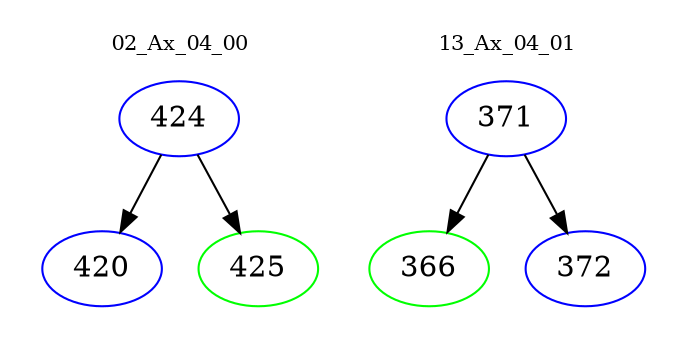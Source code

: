 digraph{
subgraph cluster_0 {
color = white
label = "02_Ax_04_00";
fontsize=10;
T0_424 [label="424", color="blue"]
T0_424 -> T0_420 [color="black"]
T0_420 [label="420", color="blue"]
T0_424 -> T0_425 [color="black"]
T0_425 [label="425", color="green"]
}
subgraph cluster_1 {
color = white
label = "13_Ax_04_01";
fontsize=10;
T1_371 [label="371", color="blue"]
T1_371 -> T1_366 [color="black"]
T1_366 [label="366", color="green"]
T1_371 -> T1_372 [color="black"]
T1_372 [label="372", color="blue"]
}
}
